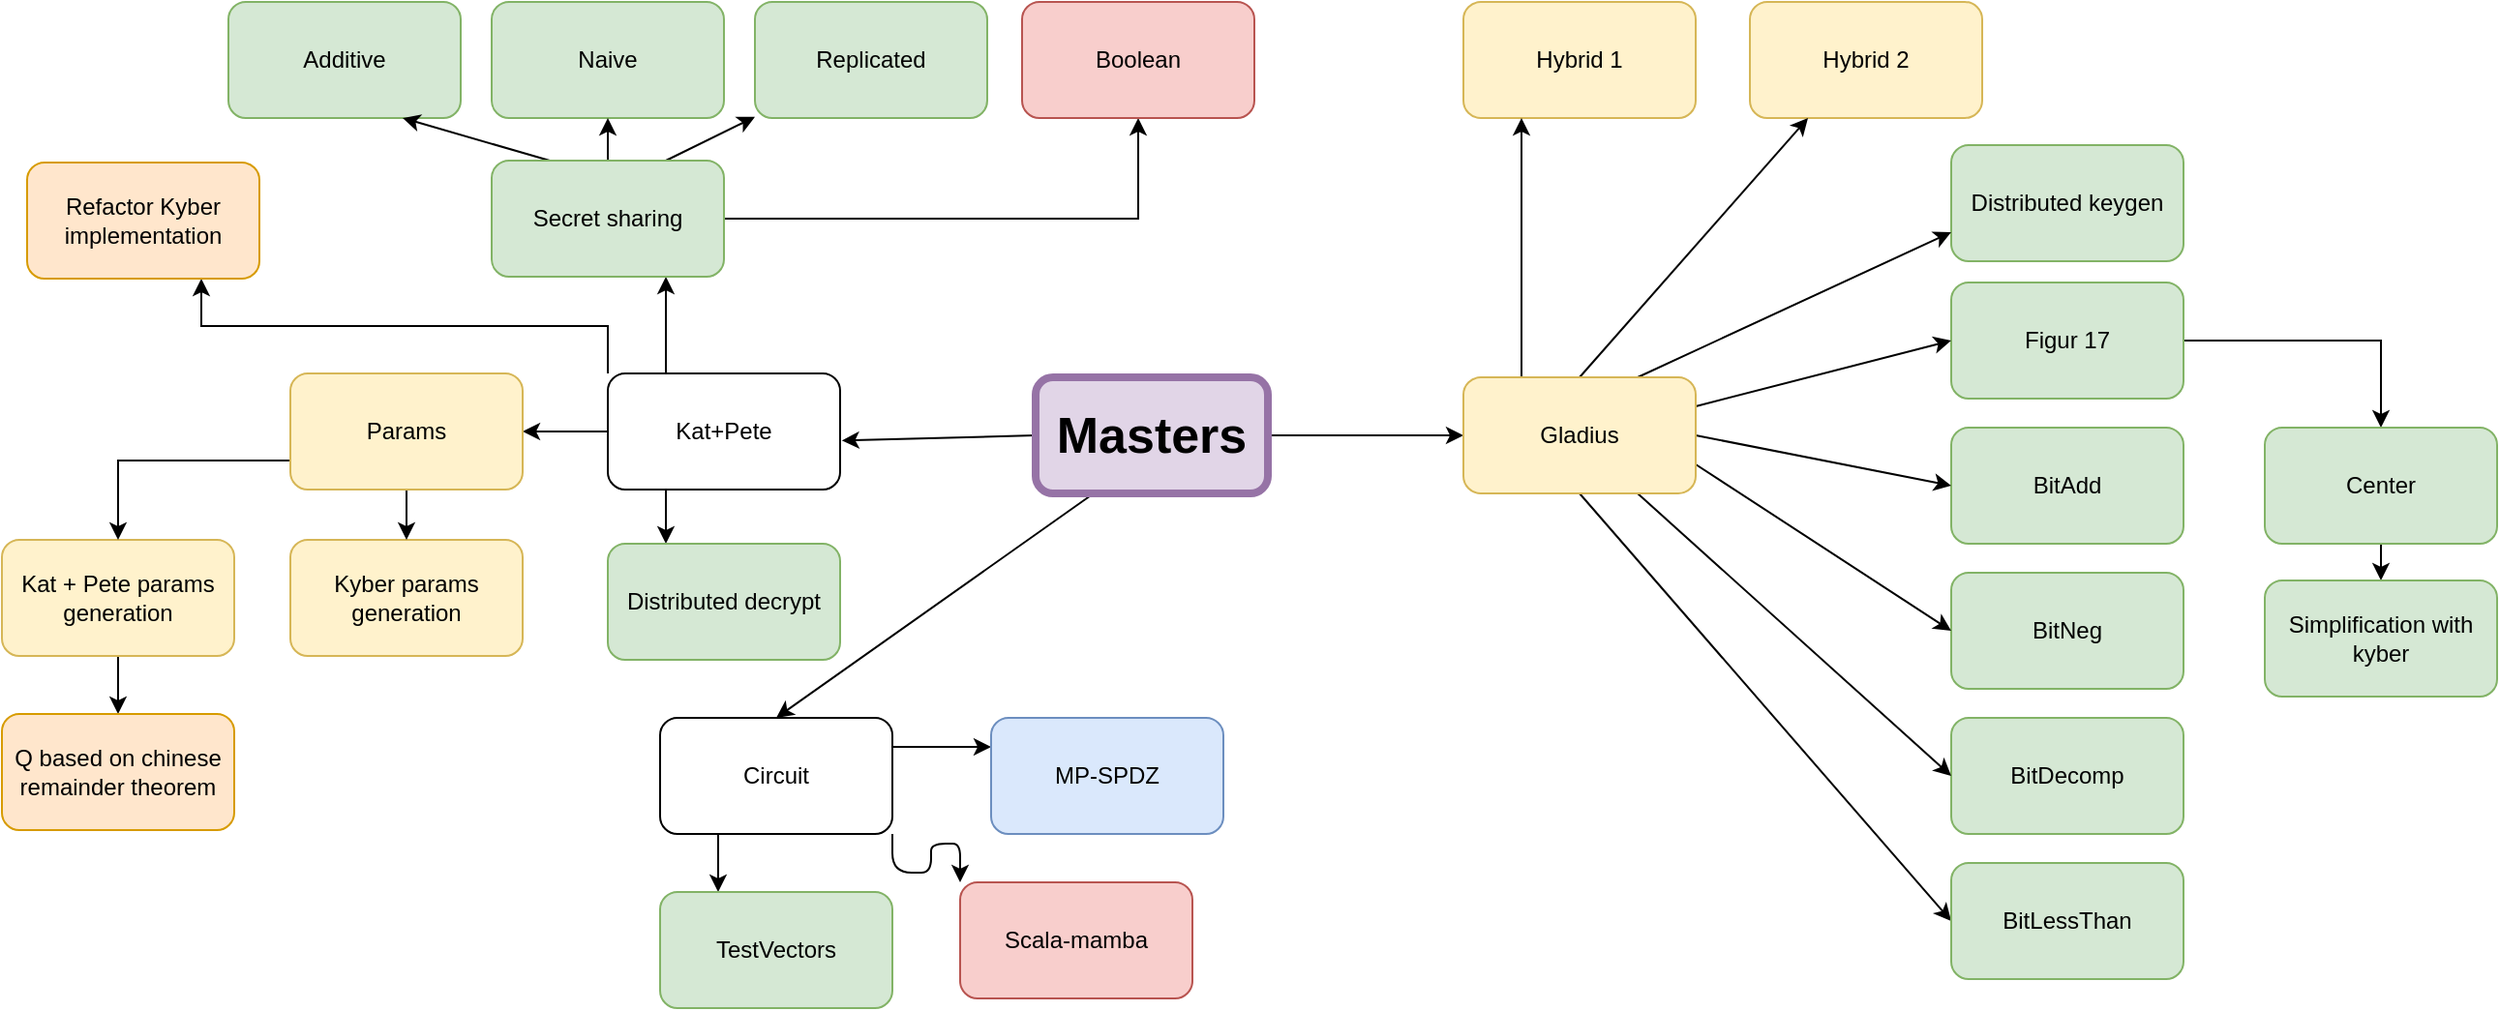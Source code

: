 <mxfile version="21.0.2" type="github">
  <diagram name="Page-1" id="hLuPmDGO4PXkCt97cyZo">
    <mxGraphModel dx="2021" dy="767" grid="0" gridSize="10" guides="1" tooltips="1" connect="1" arrows="1" fold="1" page="1" pageScale="1" pageWidth="827" pageHeight="1169" background="#FFFFFF" math="0" shadow="0">
      <root>
        <mxCell id="0" />
        <mxCell id="1" parent="0" />
        <mxCell id="O7RyFbMv_qGXEK2Rhbus-43" style="rounded=0;orthogonalLoop=1;jettySize=auto;html=1;exitX=0;exitY=0.5;exitDx=0;exitDy=0;entryX=1.007;entryY=0.578;entryDx=0;entryDy=0;entryPerimeter=0;labelBackgroundColor=none;fontColor=default;" parent="1" source="O7RyFbMv_qGXEK2Rhbus-1" target="O7RyFbMv_qGXEK2Rhbus-2" edge="1">
          <mxGeometry relative="1" as="geometry" />
        </mxCell>
        <mxCell id="O7RyFbMv_qGXEK2Rhbus-44" style="edgeStyle=orthogonalEdgeStyle;rounded=0;orthogonalLoop=1;jettySize=auto;html=1;exitX=1;exitY=0.5;exitDx=0;exitDy=0;entryX=0;entryY=0.5;entryDx=0;entryDy=0;labelBackgroundColor=none;fontColor=default;" parent="1" source="O7RyFbMv_qGXEK2Rhbus-1" target="O7RyFbMv_qGXEK2Rhbus-10" edge="1">
          <mxGeometry relative="1" as="geometry" />
        </mxCell>
        <mxCell id="O7RyFbMv_qGXEK2Rhbus-52" style="edgeStyle=none;rounded=0;orthogonalLoop=1;jettySize=auto;html=1;exitX=0.25;exitY=1;exitDx=0;exitDy=0;entryX=0.5;entryY=0;entryDx=0;entryDy=0;strokeColor=default;" parent="1" source="O7RyFbMv_qGXEK2Rhbus-1" target="O7RyFbMv_qGXEK2Rhbus-45" edge="1">
          <mxGeometry relative="1" as="geometry" />
        </mxCell>
        <mxCell id="O7RyFbMv_qGXEK2Rhbus-1" value="Masters" style="rounded=1;whiteSpace=wrap;html=1;strokeWidth=4;labelBackgroundColor=none;fillColor=#e1d5e7;strokeColor=#9673a6;fontSize=26;fontStyle=1" parent="1" vertex="1">
          <mxGeometry x="517" y="268" width="120" height="60" as="geometry" />
        </mxCell>
        <mxCell id="O7RyFbMv_qGXEK2Rhbus-19" style="edgeStyle=orthogonalEdgeStyle;rounded=0;orthogonalLoop=1;jettySize=auto;html=1;exitX=0.25;exitY=0;exitDx=0;exitDy=0;entryX=0.75;entryY=1;entryDx=0;entryDy=0;labelBackgroundColor=none;fontColor=default;" parent="1" source="O7RyFbMv_qGXEK2Rhbus-2" target="O7RyFbMv_qGXEK2Rhbus-18" edge="1">
          <mxGeometry relative="1" as="geometry" />
        </mxCell>
        <mxCell id="O7RyFbMv_qGXEK2Rhbus-25" style="edgeStyle=orthogonalEdgeStyle;rounded=0;orthogonalLoop=1;jettySize=auto;html=1;exitX=0.25;exitY=1;exitDx=0;exitDy=0;entryX=0.25;entryY=0;entryDx=0;entryDy=0;labelBackgroundColor=none;fontColor=default;" parent="1" source="O7RyFbMv_qGXEK2Rhbus-2" target="O7RyFbMv_qGXEK2Rhbus-14" edge="1">
          <mxGeometry relative="1" as="geometry" />
        </mxCell>
        <mxCell id="O7RyFbMv_qGXEK2Rhbus-28" style="edgeStyle=orthogonalEdgeStyle;rounded=0;orthogonalLoop=1;jettySize=auto;html=1;exitX=0;exitY=0.5;exitDx=0;exitDy=0;entryX=1;entryY=0.5;entryDx=0;entryDy=0;labelBackgroundColor=none;fontColor=default;" parent="1" source="O7RyFbMv_qGXEK2Rhbus-2" target="O7RyFbMv_qGXEK2Rhbus-13" edge="1">
          <mxGeometry relative="1" as="geometry" />
        </mxCell>
        <mxCell id="rG0fGKiEzPB-lKTurPGn-4" style="edgeStyle=orthogonalEdgeStyle;rounded=0;orthogonalLoop=1;jettySize=auto;html=1;exitX=0;exitY=0;exitDx=0;exitDy=0;entryX=0.75;entryY=1;entryDx=0;entryDy=0;" edge="1" parent="1" source="O7RyFbMv_qGXEK2Rhbus-2" target="rG0fGKiEzPB-lKTurPGn-5">
          <mxGeometry relative="1" as="geometry">
            <mxPoint x="97" y="226" as="targetPoint" />
          </mxGeometry>
        </mxCell>
        <mxCell id="O7RyFbMv_qGXEK2Rhbus-2" value="&lt;div&gt;Kat+Pete&lt;/div&gt;" style="rounded=1;whiteSpace=wrap;html=1;labelBackgroundColor=none;" parent="1" vertex="1">
          <mxGeometry x="296" y="266" width="120" height="60" as="geometry" />
        </mxCell>
        <mxCell id="O7RyFbMv_qGXEK2Rhbus-3" value="BitDecomp" style="rounded=1;whiteSpace=wrap;html=1;labelBackgroundColor=none;fillColor=#d5e8d4;strokeColor=#82b366;" parent="1" vertex="1">
          <mxGeometry x="990" y="444" width="120" height="60" as="geometry" />
        </mxCell>
        <mxCell id="O7RyFbMv_qGXEK2Rhbus-4" value="BitNeg" style="rounded=1;whiteSpace=wrap;html=1;labelBackgroundColor=none;fillColor=#d5e8d4;strokeColor=#82b366;" parent="1" vertex="1">
          <mxGeometry x="990" y="369" width="120" height="60" as="geometry" />
        </mxCell>
        <mxCell id="O7RyFbMv_qGXEK2Rhbus-5" value="BitAdd" style="rounded=1;whiteSpace=wrap;html=1;labelBackgroundColor=none;fillColor=#d5e8d4;strokeColor=#82b366;" parent="1" vertex="1">
          <mxGeometry x="990" y="294" width="120" height="60" as="geometry" />
        </mxCell>
        <mxCell id="O7RyFbMv_qGXEK2Rhbus-41" style="edgeStyle=orthogonalEdgeStyle;rounded=0;orthogonalLoop=1;jettySize=auto;html=1;exitX=1;exitY=0.5;exitDx=0;exitDy=0;entryX=0.5;entryY=0;entryDx=0;entryDy=0;labelBackgroundColor=none;fontColor=default;fillColor=#d5e8d4;strokeColor=#000000;" parent="1" source="O7RyFbMv_qGXEK2Rhbus-6" target="O7RyFbMv_qGXEK2Rhbus-30" edge="1">
          <mxGeometry relative="1" as="geometry" />
        </mxCell>
        <mxCell id="O7RyFbMv_qGXEK2Rhbus-6" value="Figur 17" style="rounded=1;whiteSpace=wrap;html=1;labelBackgroundColor=none;fillColor=#d5e8d4;strokeColor=#82b366;" parent="1" vertex="1">
          <mxGeometry x="990" y="219" width="120" height="60" as="geometry" />
        </mxCell>
        <mxCell id="O7RyFbMv_qGXEK2Rhbus-7" value="Distributed keygen" style="rounded=1;whiteSpace=wrap;html=1;labelBackgroundColor=none;fillColor=#d5e8d4;strokeColor=#82b366;" parent="1" vertex="1">
          <mxGeometry x="990" y="148" width="120" height="60" as="geometry" />
        </mxCell>
        <mxCell id="O7RyFbMv_qGXEK2Rhbus-8" value="Hybrid 2" style="rounded=1;whiteSpace=wrap;html=1;labelBackgroundColor=none;fillColor=#fff2cc;strokeColor=#d6b656;" parent="1" vertex="1">
          <mxGeometry x="886" y="74" width="120" height="60" as="geometry" />
        </mxCell>
        <mxCell id="O7RyFbMv_qGXEK2Rhbus-9" value="Hybrid 1" style="rounded=1;whiteSpace=wrap;html=1;labelBackgroundColor=none;fillColor=#fff2cc;strokeColor=#d6b656;" parent="1" vertex="1">
          <mxGeometry x="738" y="74" width="120" height="60" as="geometry" />
        </mxCell>
        <mxCell id="O7RyFbMv_qGXEK2Rhbus-32" style="edgeStyle=orthogonalEdgeStyle;rounded=0;orthogonalLoop=1;jettySize=auto;html=1;exitX=0.25;exitY=0;exitDx=0;exitDy=0;entryX=0.25;entryY=1;entryDx=0;entryDy=0;labelBackgroundColor=none;fontColor=default;fillColor=#fff2cc;strokeColor=#000000;" parent="1" source="O7RyFbMv_qGXEK2Rhbus-10" target="O7RyFbMv_qGXEK2Rhbus-9" edge="1">
          <mxGeometry relative="1" as="geometry" />
        </mxCell>
        <mxCell id="O7RyFbMv_qGXEK2Rhbus-33" style="rounded=0;orthogonalLoop=1;jettySize=auto;html=1;exitX=0.5;exitY=0;exitDx=0;exitDy=0;entryX=0.25;entryY=1;entryDx=0;entryDy=0;labelBackgroundColor=none;fontColor=default;fillColor=#fff2cc;strokeColor=#000000;" parent="1" source="O7RyFbMv_qGXEK2Rhbus-10" target="O7RyFbMv_qGXEK2Rhbus-8" edge="1">
          <mxGeometry relative="1" as="geometry" />
        </mxCell>
        <mxCell id="O7RyFbMv_qGXEK2Rhbus-35" style="rounded=0;orthogonalLoop=1;jettySize=auto;html=1;exitX=0.75;exitY=0;exitDx=0;exitDy=0;entryX=0;entryY=0.75;entryDx=0;entryDy=0;labelBackgroundColor=none;fontColor=default;strokeColor=#000000;fillColor=#fff2cc;" parent="1" source="O7RyFbMv_qGXEK2Rhbus-10" target="O7RyFbMv_qGXEK2Rhbus-7" edge="1">
          <mxGeometry relative="1" as="geometry" />
        </mxCell>
        <mxCell id="O7RyFbMv_qGXEK2Rhbus-36" style="rounded=0;orthogonalLoop=1;jettySize=auto;html=1;exitX=1;exitY=0.25;exitDx=0;exitDy=0;entryX=0;entryY=0.5;entryDx=0;entryDy=0;labelBackgroundColor=none;fontColor=default;fillColor=#fff2cc;strokeColor=#000000;" parent="1" source="O7RyFbMv_qGXEK2Rhbus-10" target="O7RyFbMv_qGXEK2Rhbus-6" edge="1">
          <mxGeometry relative="1" as="geometry" />
        </mxCell>
        <mxCell id="O7RyFbMv_qGXEK2Rhbus-37" style="rounded=0;orthogonalLoop=1;jettySize=auto;html=1;exitX=1;exitY=0.5;exitDx=0;exitDy=0;entryX=0;entryY=0.5;entryDx=0;entryDy=0;labelBackgroundColor=none;fontColor=default;fillColor=#fff2cc;strokeColor=#000000;" parent="1" source="O7RyFbMv_qGXEK2Rhbus-10" target="O7RyFbMv_qGXEK2Rhbus-5" edge="1">
          <mxGeometry relative="1" as="geometry" />
        </mxCell>
        <mxCell id="O7RyFbMv_qGXEK2Rhbus-38" style="rounded=0;orthogonalLoop=1;jettySize=auto;html=1;exitX=1;exitY=0.75;exitDx=0;exitDy=0;entryX=0;entryY=0.5;entryDx=0;entryDy=0;labelBackgroundColor=none;fontColor=default;fillColor=#fff2cc;strokeColor=#000000;" parent="1" source="O7RyFbMv_qGXEK2Rhbus-10" target="O7RyFbMv_qGXEK2Rhbus-4" edge="1">
          <mxGeometry relative="1" as="geometry" />
        </mxCell>
        <mxCell id="O7RyFbMv_qGXEK2Rhbus-39" style="rounded=0;orthogonalLoop=1;jettySize=auto;html=1;exitX=0.75;exitY=1;exitDx=0;exitDy=0;entryX=0;entryY=0.5;entryDx=0;entryDy=0;labelBackgroundColor=none;fontColor=default;fillColor=#fff2cc;strokeColor=#000000;" parent="1" source="O7RyFbMv_qGXEK2Rhbus-10" target="O7RyFbMv_qGXEK2Rhbus-3" edge="1">
          <mxGeometry relative="1" as="geometry" />
        </mxCell>
        <mxCell id="O7RyFbMv_qGXEK2Rhbus-40" style="rounded=0;orthogonalLoop=1;jettySize=auto;html=1;exitX=0.5;exitY=1;exitDx=0;exitDy=0;entryX=0;entryY=0.5;entryDx=0;entryDy=0;labelBackgroundColor=none;fontColor=default;fillColor=#fff2cc;strokeColor=#000000;" parent="1" source="O7RyFbMv_qGXEK2Rhbus-10" target="O7RyFbMv_qGXEK2Rhbus-29" edge="1">
          <mxGeometry relative="1" as="geometry" />
        </mxCell>
        <mxCell id="O7RyFbMv_qGXEK2Rhbus-10" value="&lt;div&gt;Gladius&lt;/div&gt;" style="rounded=1;whiteSpace=wrap;html=1;labelBackgroundColor=none;fillColor=#fff2cc;strokeColor=#d6b656;" parent="1" vertex="1">
          <mxGeometry x="738" y="268" width="120" height="60" as="geometry" />
        </mxCell>
        <mxCell id="LVyAhiCASs7lZBnIoiiR-2" value="" style="edgeStyle=orthogonalEdgeStyle;rounded=0;orthogonalLoop=1;jettySize=auto;html=1;" parent="1" source="O7RyFbMv_qGXEK2Rhbus-11" target="LVyAhiCASs7lZBnIoiiR-1" edge="1">
          <mxGeometry relative="1" as="geometry" />
        </mxCell>
        <mxCell id="O7RyFbMv_qGXEK2Rhbus-11" value="Kat + Pete params generation" style="rounded=1;whiteSpace=wrap;html=1;labelBackgroundColor=none;fillColor=#fff2cc;strokeColor=#d6b656;" parent="1" vertex="1">
          <mxGeometry x="-17" y="352" width="120" height="60" as="geometry" />
        </mxCell>
        <mxCell id="O7RyFbMv_qGXEK2Rhbus-12" value="Kyber params generation" style="rounded=1;whiteSpace=wrap;html=1;labelBackgroundColor=none;fillColor=#fff2cc;strokeColor=#d6b656;" parent="1" vertex="1">
          <mxGeometry x="132" y="352" width="120" height="60" as="geometry" />
        </mxCell>
        <mxCell id="O7RyFbMv_qGXEK2Rhbus-26" style="edgeStyle=orthogonalEdgeStyle;rounded=0;orthogonalLoop=1;jettySize=auto;html=1;exitX=0.5;exitY=1;exitDx=0;exitDy=0;entryX=0.5;entryY=0;entryDx=0;entryDy=0;labelBackgroundColor=none;fontColor=default;" parent="1" source="O7RyFbMv_qGXEK2Rhbus-13" target="O7RyFbMv_qGXEK2Rhbus-12" edge="1">
          <mxGeometry relative="1" as="geometry" />
        </mxCell>
        <mxCell id="O7RyFbMv_qGXEK2Rhbus-27" style="edgeStyle=orthogonalEdgeStyle;rounded=0;orthogonalLoop=1;jettySize=auto;html=1;exitX=0;exitY=0.75;exitDx=0;exitDy=0;entryX=0.5;entryY=0;entryDx=0;entryDy=0;labelBackgroundColor=none;fontColor=default;" parent="1" source="O7RyFbMv_qGXEK2Rhbus-13" target="O7RyFbMv_qGXEK2Rhbus-11" edge="1">
          <mxGeometry relative="1" as="geometry" />
        </mxCell>
        <mxCell id="O7RyFbMv_qGXEK2Rhbus-13" value="Params" style="rounded=1;whiteSpace=wrap;html=1;labelBackgroundColor=none;fillColor=#fff2cc;strokeColor=#d6b656;" parent="1" vertex="1">
          <mxGeometry x="132" y="266" width="120" height="60" as="geometry" />
        </mxCell>
        <mxCell id="O7RyFbMv_qGXEK2Rhbus-14" value="Distributed decrypt" style="rounded=1;whiteSpace=wrap;html=1;labelBackgroundColor=none;fillColor=#d5e8d4;strokeColor=#82b366;" parent="1" vertex="1">
          <mxGeometry x="296" y="354" width="120" height="60" as="geometry" />
        </mxCell>
        <mxCell id="O7RyFbMv_qGXEK2Rhbus-15" value="Replicated" style="rounded=1;whiteSpace=wrap;html=1;labelBackgroundColor=none;fillColor=#d5e8d4;strokeColor=#82b366;" parent="1" vertex="1">
          <mxGeometry x="372" y="74" width="120" height="60" as="geometry" />
        </mxCell>
        <mxCell id="O7RyFbMv_qGXEK2Rhbus-16" value="Naive" style="rounded=1;whiteSpace=wrap;html=1;labelBackgroundColor=none;fillColor=#d5e8d4;strokeColor=#82b366;" parent="1" vertex="1">
          <mxGeometry x="236" y="74" width="120" height="60" as="geometry" />
        </mxCell>
        <mxCell id="O7RyFbMv_qGXEK2Rhbus-17" value="Additive" style="rounded=1;whiteSpace=wrap;html=1;labelBackgroundColor=none;fillColor=#d5e8d4;strokeColor=#82b366;" parent="1" vertex="1">
          <mxGeometry x="100" y="74" width="120" height="60" as="geometry" />
        </mxCell>
        <mxCell id="O7RyFbMv_qGXEK2Rhbus-20" style="edgeStyle=orthogonalEdgeStyle;rounded=0;orthogonalLoop=1;jettySize=auto;html=1;exitX=0.5;exitY=0;exitDx=0;exitDy=0;labelBackgroundColor=none;fontColor=default;fillColor=#d5e8d4;strokeColor=#000000;" parent="1" source="O7RyFbMv_qGXEK2Rhbus-18" target="O7RyFbMv_qGXEK2Rhbus-16" edge="1">
          <mxGeometry relative="1" as="geometry" />
        </mxCell>
        <mxCell id="O7RyFbMv_qGXEK2Rhbus-21" style="rounded=0;orthogonalLoop=1;jettySize=auto;html=1;exitX=0.75;exitY=0;exitDx=0;exitDy=0;labelBackgroundColor=none;fontColor=default;fillColor=#d5e8d4;strokeColor=#000000;" parent="1" source="O7RyFbMv_qGXEK2Rhbus-18" target="O7RyFbMv_qGXEK2Rhbus-15" edge="1">
          <mxGeometry relative="1" as="geometry" />
        </mxCell>
        <mxCell id="O7RyFbMv_qGXEK2Rhbus-23" style="rounded=0;orthogonalLoop=1;jettySize=auto;html=1;exitX=0.25;exitY=0;exitDx=0;exitDy=0;entryX=0.75;entryY=1;entryDx=0;entryDy=0;labelBackgroundColor=none;fontColor=default;fillColor=#d5e8d4;strokeColor=#000000;" parent="1" source="O7RyFbMv_qGXEK2Rhbus-18" target="O7RyFbMv_qGXEK2Rhbus-17" edge="1">
          <mxGeometry relative="1" as="geometry" />
        </mxCell>
        <mxCell id="rG0fGKiEzPB-lKTurPGn-8" value="" style="edgeStyle=orthogonalEdgeStyle;rounded=0;orthogonalLoop=1;jettySize=auto;html=1;" edge="1" parent="1" source="O7RyFbMv_qGXEK2Rhbus-18" target="rG0fGKiEzPB-lKTurPGn-7">
          <mxGeometry relative="1" as="geometry" />
        </mxCell>
        <mxCell id="O7RyFbMv_qGXEK2Rhbus-18" value="&lt;div&gt;Secret sharing&lt;/div&gt;" style="rounded=1;whiteSpace=wrap;html=1;labelBackgroundColor=none;fillColor=#d5e8d4;strokeColor=#82b366;" parent="1" vertex="1">
          <mxGeometry x="236" y="156" width="120" height="60" as="geometry" />
        </mxCell>
        <mxCell id="O7RyFbMv_qGXEK2Rhbus-29" value="BitLessThan" style="rounded=1;whiteSpace=wrap;html=1;labelBackgroundColor=none;fillColor=#d5e8d4;strokeColor=#82b366;" parent="1" vertex="1">
          <mxGeometry x="990" y="519" width="120" height="60" as="geometry" />
        </mxCell>
        <mxCell id="O7RyFbMv_qGXEK2Rhbus-42" style="edgeStyle=orthogonalEdgeStyle;rounded=0;orthogonalLoop=1;jettySize=auto;html=1;exitX=0.5;exitY=1;exitDx=0;exitDy=0;entryX=0.5;entryY=0;entryDx=0;entryDy=0;labelBackgroundColor=none;fontColor=default;fillColor=#d5e8d4;strokeColor=#000000;" parent="1" source="O7RyFbMv_qGXEK2Rhbus-30" target="O7RyFbMv_qGXEK2Rhbus-31" edge="1">
          <mxGeometry relative="1" as="geometry" />
        </mxCell>
        <mxCell id="O7RyFbMv_qGXEK2Rhbus-30" value="Center" style="rounded=1;whiteSpace=wrap;html=1;labelBackgroundColor=none;fillColor=#d5e8d4;strokeColor=#82b366;" parent="1" vertex="1">
          <mxGeometry x="1152" y="294" width="120" height="60" as="geometry" />
        </mxCell>
        <mxCell id="O7RyFbMv_qGXEK2Rhbus-31" value="Simplification with kyber" style="rounded=1;whiteSpace=wrap;html=1;labelBackgroundColor=none;fillColor=#d5e8d4;strokeColor=#82b366;" parent="1" vertex="1">
          <mxGeometry x="1152" y="373" width="120" height="60" as="geometry" />
        </mxCell>
        <mxCell id="O7RyFbMv_qGXEK2Rhbus-48" style="edgeStyle=orthogonalEdgeStyle;rounded=0;orthogonalLoop=1;jettySize=auto;html=1;exitX=0.25;exitY=1;exitDx=0;exitDy=0;entryX=0.25;entryY=0;entryDx=0;entryDy=0;labelBackgroundColor=none;fontColor=default;" parent="1" source="O7RyFbMv_qGXEK2Rhbus-45" target="O7RyFbMv_qGXEK2Rhbus-46" edge="1">
          <mxGeometry relative="1" as="geometry" />
        </mxCell>
        <mxCell id="O7RyFbMv_qGXEK2Rhbus-49" style="edgeStyle=orthogonalEdgeStyle;rounded=0;orthogonalLoop=1;jettySize=auto;html=1;exitX=1;exitY=0.25;exitDx=0;exitDy=0;entryX=0;entryY=0.25;entryDx=0;entryDy=0;labelBackgroundColor=none;fontColor=default;" parent="1" source="O7RyFbMv_qGXEK2Rhbus-45" target="O7RyFbMv_qGXEK2Rhbus-47" edge="1">
          <mxGeometry relative="1" as="geometry" />
        </mxCell>
        <mxCell id="O7RyFbMv_qGXEK2Rhbus-51" style="edgeStyle=orthogonalEdgeStyle;orthogonalLoop=1;jettySize=auto;html=1;exitX=1;exitY=1;exitDx=0;exitDy=0;entryX=0;entryY=0;entryDx=0;entryDy=0;rounded=1;labelBackgroundColor=none;fontColor=default;" parent="1" source="O7RyFbMv_qGXEK2Rhbus-45" target="O7RyFbMv_qGXEK2Rhbus-50" edge="1">
          <mxGeometry relative="1" as="geometry" />
        </mxCell>
        <mxCell id="O7RyFbMv_qGXEK2Rhbus-45" value="Circuit" style="rounded=1;whiteSpace=wrap;html=1;strokeWidth=1;labelBackgroundColor=none;" parent="1" vertex="1">
          <mxGeometry x="323" y="444" width="120" height="60" as="geometry" />
        </mxCell>
        <mxCell id="O7RyFbMv_qGXEK2Rhbus-46" value="TestVectors" style="rounded=1;whiteSpace=wrap;html=1;strokeWidth=1;labelBackgroundColor=none;fillColor=#d5e8d4;strokeColor=#82b366;" parent="1" vertex="1">
          <mxGeometry x="323" y="534" width="120" height="60" as="geometry" />
        </mxCell>
        <mxCell id="O7RyFbMv_qGXEK2Rhbus-47" value="MP-SPDZ" style="rounded=1;whiteSpace=wrap;html=1;strokeWidth=1;labelBackgroundColor=none;fillColor=#dae8fc;strokeColor=#6c8ebf;" parent="1" vertex="1">
          <mxGeometry x="494" y="444" width="120" height="60" as="geometry" />
        </mxCell>
        <mxCell id="O7RyFbMv_qGXEK2Rhbus-50" value="Scala-mamba" style="rounded=1;whiteSpace=wrap;html=1;strokeWidth=1;labelBackgroundColor=none;fillColor=#f8cecc;strokeColor=#b85450;" parent="1" vertex="1">
          <mxGeometry x="478" y="529" width="120" height="60" as="geometry" />
        </mxCell>
        <mxCell id="LVyAhiCASs7lZBnIoiiR-1" value="Q based on chinese remainder theorem" style="rounded=1;whiteSpace=wrap;html=1;labelBackgroundColor=none;fillColor=#ffe6cc;strokeColor=#d79b00;" parent="1" vertex="1">
          <mxGeometry x="-17" y="442" width="120" height="60" as="geometry" />
        </mxCell>
        <mxCell id="rG0fGKiEzPB-lKTurPGn-5" value="&lt;div&gt;Refactor Kyber implementation&lt;/div&gt;" style="rounded=1;whiteSpace=wrap;html=1;fillColor=#ffe6cc;strokeColor=#d79b00;" vertex="1" parent="1">
          <mxGeometry x="-4" y="157" width="120" height="60" as="geometry" />
        </mxCell>
        <mxCell id="rG0fGKiEzPB-lKTurPGn-7" value="Boolean" style="rounded=1;whiteSpace=wrap;html=1;fillColor=#f8cecc;strokeColor=#b85450;labelBackgroundColor=none;" vertex="1" parent="1">
          <mxGeometry x="510" y="74" width="120" height="60" as="geometry" />
        </mxCell>
      </root>
    </mxGraphModel>
  </diagram>
</mxfile>
